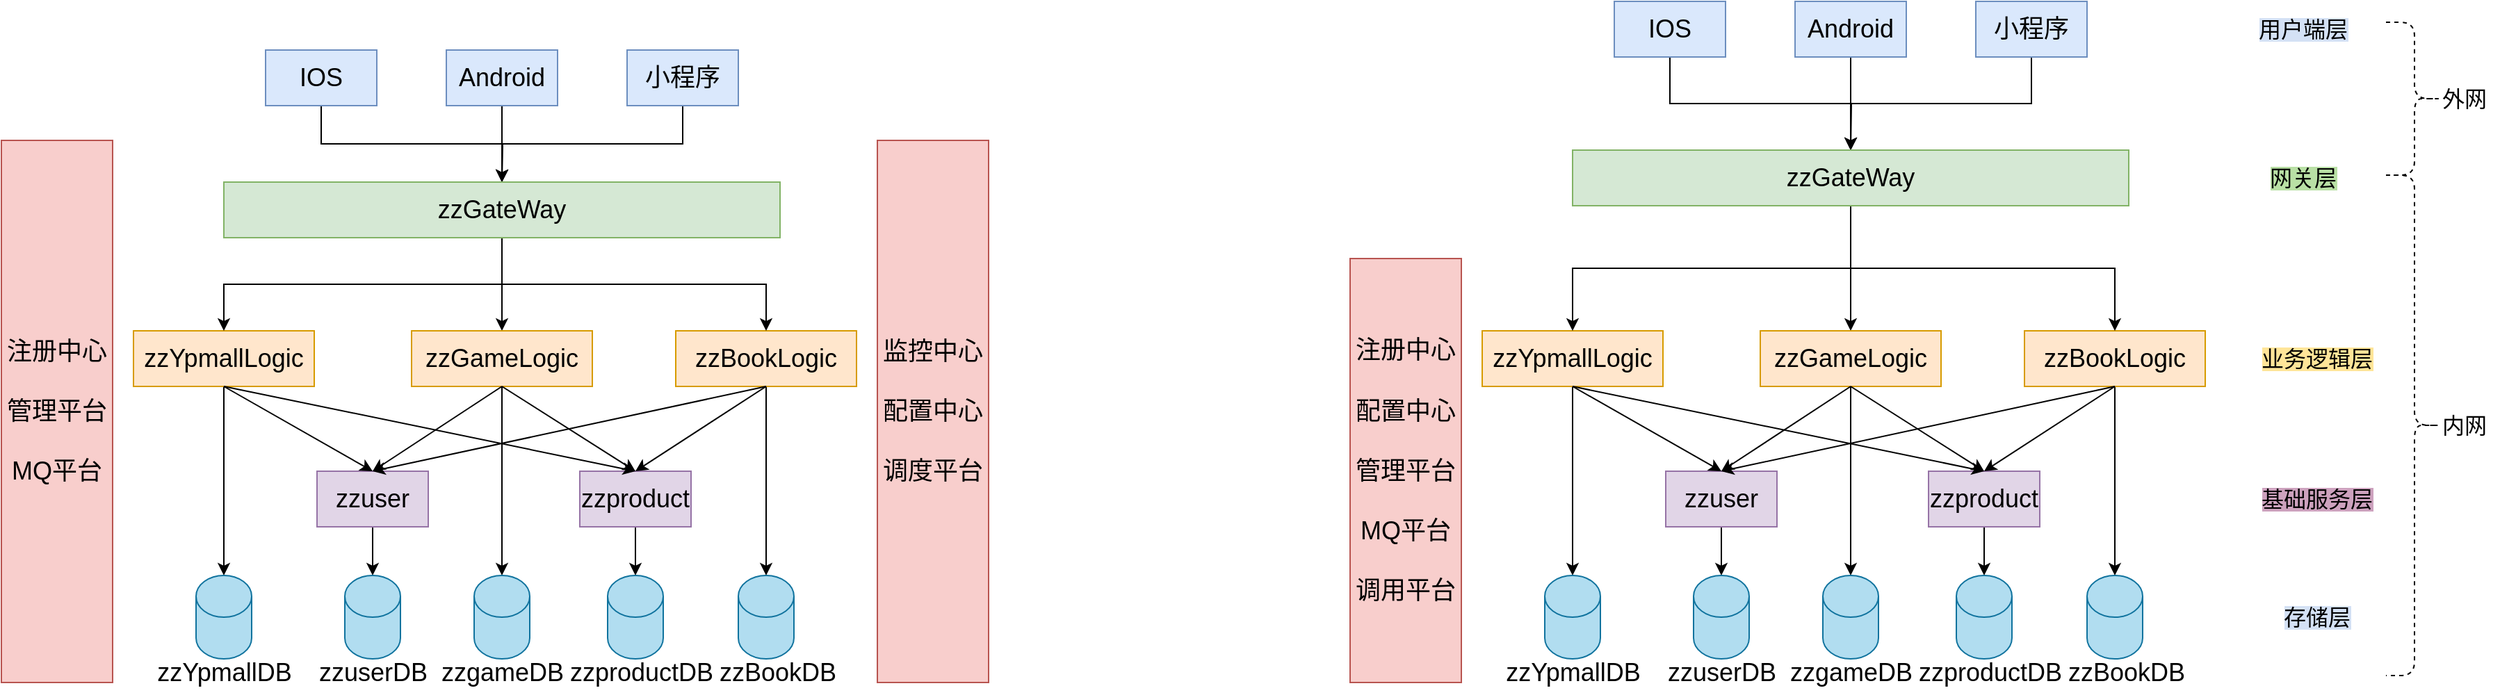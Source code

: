 <mxfile version="16.4.5" type="github">
  <diagram id="UJfnqa16FPFxeTNqQk0E" name="Page-1">
    <mxGraphModel dx="1070" dy="712" grid="1" gridSize="10" guides="1" tooltips="1" connect="1" arrows="1" fold="1" page="1" pageScale="1" pageWidth="827" pageHeight="1169" math="0" shadow="0">
      <root>
        <mxCell id="0" />
        <mxCell id="1" parent="0" />
        <mxCell id="Q5UJTFhfFlcfxcYRVWW--1" style="edgeStyle=orthogonalEdgeStyle;rounded=0;orthogonalLoop=1;jettySize=auto;html=1;exitX=0.5;exitY=1;exitDx=0;exitDy=0;entryX=0.5;entryY=0;entryDx=0;entryDy=0;" edge="1" parent="1" source="Q5UJTFhfFlcfxcYRVWW--2" target="Q5UJTFhfFlcfxcYRVWW--32">
          <mxGeometry relative="1" as="geometry" />
        </mxCell>
        <mxCell id="Q5UJTFhfFlcfxcYRVWW--2" value="&lt;font style=&quot;font-size: 18px&quot;&gt;IOS&lt;/font&gt;" style="rounded=0;whiteSpace=wrap;html=1;fillColor=#dae8fc;strokeColor=#6c8ebf;" vertex="1" parent="1">
          <mxGeometry x="230" y="90" width="80" height="40" as="geometry" />
        </mxCell>
        <mxCell id="Q5UJTFhfFlcfxcYRVWW--3" style="edgeStyle=orthogonalEdgeStyle;rounded=0;orthogonalLoop=1;jettySize=auto;html=1;exitX=0.5;exitY=1;exitDx=0;exitDy=0;entryX=0.5;entryY=0;entryDx=0;entryDy=0;" edge="1" parent="1" source="Q5UJTFhfFlcfxcYRVWW--4" target="Q5UJTFhfFlcfxcYRVWW--32">
          <mxGeometry relative="1" as="geometry" />
        </mxCell>
        <mxCell id="Q5UJTFhfFlcfxcYRVWW--4" value="&lt;font style=&quot;font-size: 18px&quot;&gt;Android&lt;/font&gt;" style="rounded=0;whiteSpace=wrap;html=1;fillColor=#dae8fc;strokeColor=#6c8ebf;" vertex="1" parent="1">
          <mxGeometry x="360" y="90" width="80" height="40" as="geometry" />
        </mxCell>
        <mxCell id="Q5UJTFhfFlcfxcYRVWW--5" style="edgeStyle=orthogonalEdgeStyle;rounded=0;orthogonalLoop=1;jettySize=auto;html=1;exitX=0.5;exitY=1;exitDx=0;exitDy=0;" edge="1" parent="1" source="Q5UJTFhfFlcfxcYRVWW--6">
          <mxGeometry relative="1" as="geometry">
            <mxPoint x="400" y="185" as="targetPoint" />
          </mxGeometry>
        </mxCell>
        <mxCell id="Q5UJTFhfFlcfxcYRVWW--6" value="&lt;span style=&quot;font-size: 18px&quot;&gt;小程序&lt;/span&gt;" style="rounded=0;whiteSpace=wrap;html=1;fillColor=#dae8fc;strokeColor=#6c8ebf;" vertex="1" parent="1">
          <mxGeometry x="490" y="90" width="80" height="40" as="geometry" />
        </mxCell>
        <mxCell id="Q5UJTFhfFlcfxcYRVWW--7" style="edgeStyle=orthogonalEdgeStyle;rounded=0;orthogonalLoop=1;jettySize=auto;html=1;exitX=0.5;exitY=1;exitDx=0;exitDy=0;entryX=0.5;entryY=0;entryDx=0;entryDy=0;entryPerimeter=0;fontSize=18;" edge="1" parent="1" source="Q5UJTFhfFlcfxcYRVWW--8" target="Q5UJTFhfFlcfxcYRVWW--15">
          <mxGeometry relative="1" as="geometry" />
        </mxCell>
        <mxCell id="Q5UJTFhfFlcfxcYRVWW--8" value="&lt;font style=&quot;font-size: 18px&quot;&gt;zzYpmallLogic&lt;/font&gt;" style="rounded=0;whiteSpace=wrap;html=1;fillColor=#ffe6cc;strokeColor=#d79b00;" vertex="1" parent="1">
          <mxGeometry x="135" y="292" width="130" height="40" as="geometry" />
        </mxCell>
        <mxCell id="Q5UJTFhfFlcfxcYRVWW--9" style="edgeStyle=orthogonalEdgeStyle;rounded=0;orthogonalLoop=1;jettySize=auto;html=1;exitX=0.5;exitY=1;exitDx=0;exitDy=0;entryX=0.5;entryY=0;entryDx=0;entryDy=0;entryPerimeter=0;fontSize=18;" edge="1" parent="1" source="Q5UJTFhfFlcfxcYRVWW--10" target="Q5UJTFhfFlcfxcYRVWW--21">
          <mxGeometry relative="1" as="geometry" />
        </mxCell>
        <mxCell id="Q5UJTFhfFlcfxcYRVWW--10" value="&lt;font style=&quot;font-size: 18px&quot;&gt;zzBookLogic&lt;/font&gt;" style="rounded=0;whiteSpace=wrap;html=1;fillColor=#ffe6cc;strokeColor=#d79b00;" vertex="1" parent="1">
          <mxGeometry x="525" y="292" width="130" height="40" as="geometry" />
        </mxCell>
        <mxCell id="Q5UJTFhfFlcfxcYRVWW--11" style="edgeStyle=orthogonalEdgeStyle;rounded=0;orthogonalLoop=1;jettySize=auto;html=1;exitX=0.5;exitY=1;exitDx=0;exitDy=0;entryX=0.5;entryY=0;entryDx=0;entryDy=0;entryPerimeter=0;fontSize=18;" edge="1" parent="1" source="Q5UJTFhfFlcfxcYRVWW--12" target="Q5UJTFhfFlcfxcYRVWW--17">
          <mxGeometry relative="1" as="geometry" />
        </mxCell>
        <mxCell id="Q5UJTFhfFlcfxcYRVWW--12" value="&lt;font style=&quot;font-size: 18px&quot;&gt;zzuser&lt;/font&gt;" style="rounded=0;whiteSpace=wrap;html=1;fillColor=#e1d5e7;strokeColor=#9673a6;" vertex="1" parent="1">
          <mxGeometry x="267" y="393" width="80" height="40" as="geometry" />
        </mxCell>
        <mxCell id="Q5UJTFhfFlcfxcYRVWW--13" style="edgeStyle=orthogonalEdgeStyle;rounded=0;orthogonalLoop=1;jettySize=auto;html=1;exitX=0.5;exitY=1;exitDx=0;exitDy=0;entryX=0.5;entryY=0;entryDx=0;entryDy=0;entryPerimeter=0;fontSize=18;" edge="1" parent="1" source="Q5UJTFhfFlcfxcYRVWW--14" target="Q5UJTFhfFlcfxcYRVWW--19">
          <mxGeometry relative="1" as="geometry" />
        </mxCell>
        <mxCell id="Q5UJTFhfFlcfxcYRVWW--14" value="&lt;font style=&quot;font-size: 18px&quot;&gt;zzproduct&lt;/font&gt;" style="rounded=0;whiteSpace=wrap;html=1;fillColor=#e1d5e7;strokeColor=#9673a6;" vertex="1" parent="1">
          <mxGeometry x="456" y="393" width="80" height="40" as="geometry" />
        </mxCell>
        <mxCell id="Q5UJTFhfFlcfxcYRVWW--15" value="" style="shape=cylinder3;whiteSpace=wrap;html=1;boundedLbl=1;backgroundOutline=1;size=15;fontSize=18;fillColor=#b1ddf0;strokeColor=#10739e;" vertex="1" parent="1">
          <mxGeometry x="180" y="468" width="40" height="60" as="geometry" />
        </mxCell>
        <mxCell id="Q5UJTFhfFlcfxcYRVWW--16" value="zzYpmallDB" style="text;html=1;align=center;verticalAlign=middle;resizable=0;points=[];autosize=1;strokeColor=none;fillColor=none;fontSize=18;" vertex="1" parent="1">
          <mxGeometry x="145" y="523" width="110" height="30" as="geometry" />
        </mxCell>
        <mxCell id="Q5UJTFhfFlcfxcYRVWW--17" value="" style="shape=cylinder3;whiteSpace=wrap;html=1;boundedLbl=1;backgroundOutline=1;size=15;fontSize=18;fillColor=#b1ddf0;strokeColor=#10739e;" vertex="1" parent="1">
          <mxGeometry x="287" y="468" width="40" height="60" as="geometry" />
        </mxCell>
        <mxCell id="Q5UJTFhfFlcfxcYRVWW--18" value="zzuserDB" style="text;html=1;align=center;verticalAlign=middle;resizable=0;points=[];autosize=1;strokeColor=none;fillColor=none;fontSize=18;" vertex="1" parent="1">
          <mxGeometry x="262" y="523" width="90" height="30" as="geometry" />
        </mxCell>
        <mxCell id="Q5UJTFhfFlcfxcYRVWW--19" value="" style="shape=cylinder3;whiteSpace=wrap;html=1;boundedLbl=1;backgroundOutline=1;size=15;fontSize=18;fillColor=#b1ddf0;strokeColor=#10739e;" vertex="1" parent="1">
          <mxGeometry x="476" y="468" width="40" height="60" as="geometry" />
        </mxCell>
        <mxCell id="Q5UJTFhfFlcfxcYRVWW--20" value="zzproductDB" style="text;html=1;align=center;verticalAlign=middle;resizable=0;points=[];autosize=1;strokeColor=none;fillColor=none;fontSize=18;" vertex="1" parent="1">
          <mxGeometry x="440" y="523" width="120" height="30" as="geometry" />
        </mxCell>
        <mxCell id="Q5UJTFhfFlcfxcYRVWW--21" value="" style="shape=cylinder3;whiteSpace=wrap;html=1;boundedLbl=1;backgroundOutline=1;size=15;fontSize=18;fillColor=#b1ddf0;strokeColor=#10739e;" vertex="1" parent="1">
          <mxGeometry x="570" y="468" width="40" height="60" as="geometry" />
        </mxCell>
        <mxCell id="Q5UJTFhfFlcfxcYRVWW--22" value="zzBookDB" style="text;html=1;align=center;verticalAlign=middle;resizable=0;points=[];autosize=1;strokeColor=none;fillColor=none;fontSize=18;" vertex="1" parent="1">
          <mxGeometry x="548" y="523" width="100" height="30" as="geometry" />
        </mxCell>
        <mxCell id="Q5UJTFhfFlcfxcYRVWW--23" value="&lt;span style=&quot;font-size: 18px&quot;&gt;注册中心&lt;br&gt;&lt;br&gt;管理平台&lt;br&gt;&lt;br&gt;MQ平台&lt;br&gt;&lt;/span&gt;" style="rounded=0;whiteSpace=wrap;html=1;fillColor=#f8cecc;strokeColor=#b85450;" vertex="1" parent="1">
          <mxGeometry x="40" y="155" width="80" height="390" as="geometry" />
        </mxCell>
        <mxCell id="Q5UJTFhfFlcfxcYRVWW--24" value="&lt;span style=&quot;font-size: 18px&quot;&gt;监控中心&lt;br&gt;&lt;br&gt;配置中心&lt;br&gt;&lt;br&gt;调度平台&lt;br&gt;&lt;/span&gt;" style="rounded=0;whiteSpace=wrap;html=1;fillColor=#f8cecc;strokeColor=#b85450;" vertex="1" parent="1">
          <mxGeometry x="670" y="155" width="80" height="390" as="geometry" />
        </mxCell>
        <mxCell id="Q5UJTFhfFlcfxcYRVWW--25" value="" style="endArrow=classic;html=1;rounded=0;fontSize=18;exitX=0.5;exitY=1;exitDx=0;exitDy=0;entryX=0.5;entryY=0;entryDx=0;entryDy=0;" edge="1" parent="1" source="Q5UJTFhfFlcfxcYRVWW--8" target="Q5UJTFhfFlcfxcYRVWW--12">
          <mxGeometry width="50" height="50" relative="1" as="geometry">
            <mxPoint x="260" y="655" as="sourcePoint" />
            <mxPoint x="310" y="605" as="targetPoint" />
          </mxGeometry>
        </mxCell>
        <mxCell id="Q5UJTFhfFlcfxcYRVWW--26" value="" style="endArrow=classic;html=1;rounded=0;fontSize=18;exitX=0.5;exitY=1;exitDx=0;exitDy=0;entryX=0.5;entryY=0;entryDx=0;entryDy=0;" edge="1" parent="1" source="Q5UJTFhfFlcfxcYRVWW--8" target="Q5UJTFhfFlcfxcYRVWW--14">
          <mxGeometry width="50" height="50" relative="1" as="geometry">
            <mxPoint x="210" y="342" as="sourcePoint" />
            <mxPoint x="330" y="403" as="targetPoint" />
          </mxGeometry>
        </mxCell>
        <mxCell id="Q5UJTFhfFlcfxcYRVWW--27" value="" style="endArrow=classic;html=1;rounded=0;fontSize=18;exitX=0.5;exitY=1;exitDx=0;exitDy=0;entryX=0.5;entryY=0;entryDx=0;entryDy=0;" edge="1" parent="1" source="Q5UJTFhfFlcfxcYRVWW--10" target="Q5UJTFhfFlcfxcYRVWW--14">
          <mxGeometry width="50" height="50" relative="1" as="geometry">
            <mxPoint x="210" y="342" as="sourcePoint" />
            <mxPoint x="480" y="403" as="targetPoint" />
          </mxGeometry>
        </mxCell>
        <mxCell id="Q5UJTFhfFlcfxcYRVWW--28" value="" style="endArrow=classic;html=1;rounded=0;fontSize=18;exitX=0.5;exitY=1;exitDx=0;exitDy=0;entryX=0.5;entryY=0;entryDx=0;entryDy=0;" edge="1" parent="1" source="Q5UJTFhfFlcfxcYRVWW--10" target="Q5UJTFhfFlcfxcYRVWW--12">
          <mxGeometry width="50" height="50" relative="1" as="geometry">
            <mxPoint x="610" y="375" as="sourcePoint" />
            <mxPoint x="350" y="312" as="targetPoint" />
          </mxGeometry>
        </mxCell>
        <mxCell id="Q5UJTFhfFlcfxcYRVWW--29" style="edgeStyle=orthogonalEdgeStyle;rounded=0;orthogonalLoop=1;jettySize=auto;html=1;exitX=0.5;exitY=1;exitDx=0;exitDy=0;fontSize=18;" edge="1" parent="1" source="Q5UJTFhfFlcfxcYRVWW--32" target="Q5UJTFhfFlcfxcYRVWW--34">
          <mxGeometry relative="1" as="geometry" />
        </mxCell>
        <mxCell id="Q5UJTFhfFlcfxcYRVWW--30" style="edgeStyle=orthogonalEdgeStyle;rounded=0;orthogonalLoop=1;jettySize=auto;html=1;exitX=0.5;exitY=1;exitDx=0;exitDy=0;entryX=0.5;entryY=0;entryDx=0;entryDy=0;" edge="1" parent="1" source="Q5UJTFhfFlcfxcYRVWW--32" target="Q5UJTFhfFlcfxcYRVWW--8">
          <mxGeometry relative="1" as="geometry" />
        </mxCell>
        <mxCell id="Q5UJTFhfFlcfxcYRVWW--31" style="edgeStyle=orthogonalEdgeStyle;rounded=0;orthogonalLoop=1;jettySize=auto;html=1;exitX=0.5;exitY=1;exitDx=0;exitDy=0;entryX=0.5;entryY=0;entryDx=0;entryDy=0;" edge="1" parent="1" source="Q5UJTFhfFlcfxcYRVWW--32" target="Q5UJTFhfFlcfxcYRVWW--10">
          <mxGeometry relative="1" as="geometry" />
        </mxCell>
        <mxCell id="Q5UJTFhfFlcfxcYRVWW--32" value="&lt;font style=&quot;font-size: 18px&quot;&gt;zzGateWay&lt;/font&gt;" style="rounded=0;whiteSpace=wrap;html=1;fillColor=#d5e8d4;strokeColor=#82b366;" vertex="1" parent="1">
          <mxGeometry x="200" y="185" width="400" height="40" as="geometry" />
        </mxCell>
        <mxCell id="Q5UJTFhfFlcfxcYRVWW--33" style="edgeStyle=orthogonalEdgeStyle;rounded=0;orthogonalLoop=1;jettySize=auto;html=1;exitX=0.5;exitY=1;exitDx=0;exitDy=0;entryX=0.5;entryY=0;entryDx=0;entryDy=0;entryPerimeter=0;" edge="1" parent="1" source="Q5UJTFhfFlcfxcYRVWW--34" target="Q5UJTFhfFlcfxcYRVWW--35">
          <mxGeometry relative="1" as="geometry" />
        </mxCell>
        <mxCell id="Q5UJTFhfFlcfxcYRVWW--34" value="&lt;font style=&quot;font-size: 18px&quot;&gt;zzGameLogic&lt;/font&gt;" style="rounded=0;whiteSpace=wrap;html=1;fillColor=#ffe6cc;strokeColor=#d79b00;" vertex="1" parent="1">
          <mxGeometry x="335" y="292" width="130" height="40" as="geometry" />
        </mxCell>
        <mxCell id="Q5UJTFhfFlcfxcYRVWW--35" value="" style="shape=cylinder3;whiteSpace=wrap;html=1;boundedLbl=1;backgroundOutline=1;size=15;fontSize=18;fillColor=#b1ddf0;strokeColor=#10739e;" vertex="1" parent="1">
          <mxGeometry x="380" y="468" width="40" height="60" as="geometry" />
        </mxCell>
        <mxCell id="Q5UJTFhfFlcfxcYRVWW--36" value="zzgameDB" style="text;html=1;align=center;verticalAlign=middle;resizable=0;points=[];autosize=1;strokeColor=none;fillColor=none;fontSize=18;" vertex="1" parent="1">
          <mxGeometry x="350" y="523" width="100" height="30" as="geometry" />
        </mxCell>
        <mxCell id="Q5UJTFhfFlcfxcYRVWW--37" value="" style="endArrow=classic;html=1;rounded=0;fontSize=18;exitX=0.5;exitY=1;exitDx=0;exitDy=0;entryX=0.5;entryY=0;entryDx=0;entryDy=0;" edge="1" parent="1" source="Q5UJTFhfFlcfxcYRVWW--34" target="Q5UJTFhfFlcfxcYRVWW--14">
          <mxGeometry width="50" height="50" relative="1" as="geometry">
            <mxPoint x="210" y="342" as="sourcePoint" />
            <mxPoint x="503" y="403" as="targetPoint" />
          </mxGeometry>
        </mxCell>
        <mxCell id="Q5UJTFhfFlcfxcYRVWW--38" value="" style="endArrow=classic;html=1;rounded=0;fontSize=18;exitX=0.5;exitY=1;exitDx=0;exitDy=0;entryX=0.5;entryY=0;entryDx=0;entryDy=0;" edge="1" parent="1" source="Q5UJTFhfFlcfxcYRVWW--34" target="Q5UJTFhfFlcfxcYRVWW--12">
          <mxGeometry width="50" height="50" relative="1" as="geometry">
            <mxPoint x="600" y="342" as="sourcePoint" />
            <mxPoint x="317" y="403" as="targetPoint" />
          </mxGeometry>
        </mxCell>
        <mxCell id="Q5UJTFhfFlcfxcYRVWW--39" style="edgeStyle=orthogonalEdgeStyle;rounded=0;orthogonalLoop=1;jettySize=auto;html=1;exitX=0.5;exitY=1;exitDx=0;exitDy=0;entryX=0.5;entryY=0;entryDx=0;entryDy=0;" edge="1" parent="1" source="Q5UJTFhfFlcfxcYRVWW--40" target="Q5UJTFhfFlcfxcYRVWW--70">
          <mxGeometry relative="1" as="geometry" />
        </mxCell>
        <mxCell id="Q5UJTFhfFlcfxcYRVWW--40" value="&lt;font style=&quot;font-size: 18px&quot;&gt;IOS&lt;/font&gt;" style="rounded=0;whiteSpace=wrap;html=1;fillColor=#dae8fc;strokeColor=#6c8ebf;" vertex="1" parent="1">
          <mxGeometry x="1200" y="55" width="80" height="40" as="geometry" />
        </mxCell>
        <mxCell id="Q5UJTFhfFlcfxcYRVWW--41" style="edgeStyle=orthogonalEdgeStyle;rounded=0;orthogonalLoop=1;jettySize=auto;html=1;exitX=0.5;exitY=1;exitDx=0;exitDy=0;entryX=0.5;entryY=0;entryDx=0;entryDy=0;" edge="1" parent="1" source="Q5UJTFhfFlcfxcYRVWW--42" target="Q5UJTFhfFlcfxcYRVWW--70">
          <mxGeometry relative="1" as="geometry" />
        </mxCell>
        <mxCell id="Q5UJTFhfFlcfxcYRVWW--42" value="&lt;font style=&quot;font-size: 18px&quot;&gt;Android&lt;/font&gt;" style="rounded=0;whiteSpace=wrap;html=1;fillColor=#dae8fc;strokeColor=#6c8ebf;" vertex="1" parent="1">
          <mxGeometry x="1330" y="55" width="80" height="40" as="geometry" />
        </mxCell>
        <mxCell id="Q5UJTFhfFlcfxcYRVWW--43" style="edgeStyle=orthogonalEdgeStyle;rounded=0;orthogonalLoop=1;jettySize=auto;html=1;exitX=0.5;exitY=1;exitDx=0;exitDy=0;" edge="1" parent="1" source="Q5UJTFhfFlcfxcYRVWW--44">
          <mxGeometry relative="1" as="geometry">
            <mxPoint x="1370" y="162" as="targetPoint" />
          </mxGeometry>
        </mxCell>
        <mxCell id="Q5UJTFhfFlcfxcYRVWW--44" value="&lt;span style=&quot;font-size: 18px&quot;&gt;小程序&lt;/span&gt;" style="rounded=0;whiteSpace=wrap;html=1;fillColor=#dae8fc;strokeColor=#6c8ebf;" vertex="1" parent="1">
          <mxGeometry x="1460" y="55" width="80" height="40" as="geometry" />
        </mxCell>
        <mxCell id="Q5UJTFhfFlcfxcYRVWW--45" style="edgeStyle=orthogonalEdgeStyle;rounded=0;orthogonalLoop=1;jettySize=auto;html=1;exitX=0.5;exitY=1;exitDx=0;exitDy=0;entryX=0.5;entryY=0;entryDx=0;entryDy=0;entryPerimeter=0;fontSize=18;" edge="1" parent="1" source="Q5UJTFhfFlcfxcYRVWW--46" target="Q5UJTFhfFlcfxcYRVWW--53">
          <mxGeometry relative="1" as="geometry" />
        </mxCell>
        <mxCell id="Q5UJTFhfFlcfxcYRVWW--46" value="&lt;font style=&quot;font-size: 18px&quot;&gt;zzYpmallLogic&lt;/font&gt;" style="rounded=0;whiteSpace=wrap;html=1;fillColor=#ffe6cc;strokeColor=#d79b00;" vertex="1" parent="1">
          <mxGeometry x="1105" y="292" width="130" height="40" as="geometry" />
        </mxCell>
        <mxCell id="Q5UJTFhfFlcfxcYRVWW--47" style="edgeStyle=orthogonalEdgeStyle;rounded=0;orthogonalLoop=1;jettySize=auto;html=1;exitX=0.5;exitY=1;exitDx=0;exitDy=0;entryX=0.5;entryY=0;entryDx=0;entryDy=0;entryPerimeter=0;fontSize=18;" edge="1" parent="1" source="Q5UJTFhfFlcfxcYRVWW--48" target="Q5UJTFhfFlcfxcYRVWW--59">
          <mxGeometry relative="1" as="geometry" />
        </mxCell>
        <mxCell id="Q5UJTFhfFlcfxcYRVWW--48" value="&lt;font style=&quot;font-size: 18px&quot;&gt;zzBookLogic&lt;/font&gt;" style="rounded=0;whiteSpace=wrap;html=1;fillColor=#ffe6cc;strokeColor=#d79b00;" vertex="1" parent="1">
          <mxGeometry x="1495" y="292" width="130" height="40" as="geometry" />
        </mxCell>
        <mxCell id="Q5UJTFhfFlcfxcYRVWW--49" style="edgeStyle=orthogonalEdgeStyle;rounded=0;orthogonalLoop=1;jettySize=auto;html=1;exitX=0.5;exitY=1;exitDx=0;exitDy=0;entryX=0.5;entryY=0;entryDx=0;entryDy=0;entryPerimeter=0;fontSize=18;" edge="1" parent="1" source="Q5UJTFhfFlcfxcYRVWW--50" target="Q5UJTFhfFlcfxcYRVWW--55">
          <mxGeometry relative="1" as="geometry" />
        </mxCell>
        <mxCell id="Q5UJTFhfFlcfxcYRVWW--50" value="&lt;font style=&quot;font-size: 18px&quot;&gt;zzuser&lt;/font&gt;" style="rounded=0;whiteSpace=wrap;html=1;fillColor=#e1d5e7;strokeColor=#9673a6;" vertex="1" parent="1">
          <mxGeometry x="1237" y="393" width="80" height="40" as="geometry" />
        </mxCell>
        <mxCell id="Q5UJTFhfFlcfxcYRVWW--51" style="edgeStyle=orthogonalEdgeStyle;rounded=0;orthogonalLoop=1;jettySize=auto;html=1;exitX=0.5;exitY=1;exitDx=0;exitDy=0;entryX=0.5;entryY=0;entryDx=0;entryDy=0;entryPerimeter=0;fontSize=18;" edge="1" parent="1" source="Q5UJTFhfFlcfxcYRVWW--52" target="Q5UJTFhfFlcfxcYRVWW--57">
          <mxGeometry relative="1" as="geometry" />
        </mxCell>
        <mxCell id="Q5UJTFhfFlcfxcYRVWW--52" value="&lt;font style=&quot;font-size: 18px&quot;&gt;zzproduct&lt;/font&gt;" style="rounded=0;whiteSpace=wrap;html=1;fillColor=#e1d5e7;strokeColor=#9673a6;" vertex="1" parent="1">
          <mxGeometry x="1426" y="393" width="80" height="40" as="geometry" />
        </mxCell>
        <mxCell id="Q5UJTFhfFlcfxcYRVWW--53" value="" style="shape=cylinder3;whiteSpace=wrap;html=1;boundedLbl=1;backgroundOutline=1;size=15;fontSize=18;fillColor=#b1ddf0;strokeColor=#10739e;" vertex="1" parent="1">
          <mxGeometry x="1150" y="468" width="40" height="60" as="geometry" />
        </mxCell>
        <mxCell id="Q5UJTFhfFlcfxcYRVWW--54" value="zzYpmallDB" style="text;html=1;align=center;verticalAlign=middle;resizable=0;points=[];autosize=1;strokeColor=none;fillColor=none;fontSize=18;" vertex="1" parent="1">
          <mxGeometry x="1115" y="523" width="110" height="30" as="geometry" />
        </mxCell>
        <mxCell id="Q5UJTFhfFlcfxcYRVWW--55" value="" style="shape=cylinder3;whiteSpace=wrap;html=1;boundedLbl=1;backgroundOutline=1;size=15;fontSize=18;fillColor=#b1ddf0;strokeColor=#10739e;" vertex="1" parent="1">
          <mxGeometry x="1257" y="468" width="40" height="60" as="geometry" />
        </mxCell>
        <mxCell id="Q5UJTFhfFlcfxcYRVWW--56" value="zzuserDB" style="text;html=1;align=center;verticalAlign=middle;resizable=0;points=[];autosize=1;strokeColor=none;fillColor=none;fontSize=18;" vertex="1" parent="1">
          <mxGeometry x="1232" y="523" width="90" height="30" as="geometry" />
        </mxCell>
        <mxCell id="Q5UJTFhfFlcfxcYRVWW--57" value="" style="shape=cylinder3;whiteSpace=wrap;html=1;boundedLbl=1;backgroundOutline=1;size=15;fontSize=18;fillColor=#b1ddf0;strokeColor=#10739e;" vertex="1" parent="1">
          <mxGeometry x="1446" y="468" width="40" height="60" as="geometry" />
        </mxCell>
        <mxCell id="Q5UJTFhfFlcfxcYRVWW--58" value="zzproductDB" style="text;html=1;align=center;verticalAlign=middle;resizable=0;points=[];autosize=1;strokeColor=none;fillColor=none;fontSize=18;" vertex="1" parent="1">
          <mxGeometry x="1410" y="523" width="120" height="30" as="geometry" />
        </mxCell>
        <mxCell id="Q5UJTFhfFlcfxcYRVWW--59" value="" style="shape=cylinder3;whiteSpace=wrap;html=1;boundedLbl=1;backgroundOutline=1;size=15;fontSize=18;fillColor=#b1ddf0;strokeColor=#10739e;" vertex="1" parent="1">
          <mxGeometry x="1540" y="468" width="40" height="60" as="geometry" />
        </mxCell>
        <mxCell id="Q5UJTFhfFlcfxcYRVWW--60" value="zzBookDB" style="text;html=1;align=center;verticalAlign=middle;resizable=0;points=[];autosize=1;strokeColor=none;fillColor=none;fontSize=18;" vertex="1" parent="1">
          <mxGeometry x="1518" y="523" width="100" height="30" as="geometry" />
        </mxCell>
        <mxCell id="Q5UJTFhfFlcfxcYRVWW--61" value="&lt;span style=&quot;font-size: 18px&quot;&gt;注册中心&lt;br&gt;&lt;br&gt;配置中心&lt;br&gt;&lt;br&gt;管理平台&lt;br&gt;&lt;br&gt;MQ平台&lt;br&gt;&lt;br&gt;调用平台&lt;br&gt;&lt;/span&gt;" style="rounded=0;whiteSpace=wrap;html=1;fillColor=#f8cecc;strokeColor=#b85450;" vertex="1" parent="1">
          <mxGeometry x="1010" y="240" width="80" height="305" as="geometry" />
        </mxCell>
        <mxCell id="Q5UJTFhfFlcfxcYRVWW--63" value="" style="endArrow=classic;html=1;rounded=0;fontSize=18;exitX=0.5;exitY=1;exitDx=0;exitDy=0;entryX=0.5;entryY=0;entryDx=0;entryDy=0;" edge="1" parent="1" source="Q5UJTFhfFlcfxcYRVWW--46" target="Q5UJTFhfFlcfxcYRVWW--50">
          <mxGeometry width="50" height="50" relative="1" as="geometry">
            <mxPoint x="1230" y="655" as="sourcePoint" />
            <mxPoint x="1280" y="605" as="targetPoint" />
          </mxGeometry>
        </mxCell>
        <mxCell id="Q5UJTFhfFlcfxcYRVWW--64" value="" style="endArrow=classic;html=1;rounded=0;fontSize=18;exitX=0.5;exitY=1;exitDx=0;exitDy=0;entryX=0.5;entryY=0;entryDx=0;entryDy=0;" edge="1" parent="1" source="Q5UJTFhfFlcfxcYRVWW--46" target="Q5UJTFhfFlcfxcYRVWW--52">
          <mxGeometry width="50" height="50" relative="1" as="geometry">
            <mxPoint x="1180" y="342" as="sourcePoint" />
            <mxPoint x="1300" y="403" as="targetPoint" />
          </mxGeometry>
        </mxCell>
        <mxCell id="Q5UJTFhfFlcfxcYRVWW--65" value="" style="endArrow=classic;html=1;rounded=0;fontSize=18;exitX=0.5;exitY=1;exitDx=0;exitDy=0;entryX=0.5;entryY=0;entryDx=0;entryDy=0;" edge="1" parent="1" source="Q5UJTFhfFlcfxcYRVWW--48" target="Q5UJTFhfFlcfxcYRVWW--52">
          <mxGeometry width="50" height="50" relative="1" as="geometry">
            <mxPoint x="1180" y="342" as="sourcePoint" />
            <mxPoint x="1450" y="403" as="targetPoint" />
          </mxGeometry>
        </mxCell>
        <mxCell id="Q5UJTFhfFlcfxcYRVWW--66" value="" style="endArrow=classic;html=1;rounded=0;fontSize=18;exitX=0.5;exitY=1;exitDx=0;exitDy=0;entryX=0.5;entryY=0;entryDx=0;entryDy=0;" edge="1" parent="1" source="Q5UJTFhfFlcfxcYRVWW--48" target="Q5UJTFhfFlcfxcYRVWW--50">
          <mxGeometry width="50" height="50" relative="1" as="geometry">
            <mxPoint x="1580" y="375" as="sourcePoint" />
            <mxPoint x="1320" y="312" as="targetPoint" />
          </mxGeometry>
        </mxCell>
        <mxCell id="Q5UJTFhfFlcfxcYRVWW--67" style="edgeStyle=orthogonalEdgeStyle;rounded=0;orthogonalLoop=1;jettySize=auto;html=1;exitX=0.5;exitY=1;exitDx=0;exitDy=0;fontSize=18;" edge="1" parent="1" source="Q5UJTFhfFlcfxcYRVWW--70" target="Q5UJTFhfFlcfxcYRVWW--72">
          <mxGeometry relative="1" as="geometry" />
        </mxCell>
        <mxCell id="Q5UJTFhfFlcfxcYRVWW--68" style="edgeStyle=orthogonalEdgeStyle;rounded=0;orthogonalLoop=1;jettySize=auto;html=1;exitX=0.5;exitY=1;exitDx=0;exitDy=0;entryX=0.5;entryY=0;entryDx=0;entryDy=0;" edge="1" parent="1" source="Q5UJTFhfFlcfxcYRVWW--70" target="Q5UJTFhfFlcfxcYRVWW--46">
          <mxGeometry relative="1" as="geometry" />
        </mxCell>
        <mxCell id="Q5UJTFhfFlcfxcYRVWW--69" style="edgeStyle=orthogonalEdgeStyle;rounded=0;orthogonalLoop=1;jettySize=auto;html=1;exitX=0.5;exitY=1;exitDx=0;exitDy=0;entryX=0.5;entryY=0;entryDx=0;entryDy=0;" edge="1" parent="1" source="Q5UJTFhfFlcfxcYRVWW--70" target="Q5UJTFhfFlcfxcYRVWW--48">
          <mxGeometry relative="1" as="geometry" />
        </mxCell>
        <mxCell id="Q5UJTFhfFlcfxcYRVWW--70" value="&lt;font style=&quot;font-size: 18px&quot;&gt;zzGateWay&lt;/font&gt;" style="rounded=0;whiteSpace=wrap;html=1;fillColor=#d5e8d4;strokeColor=#82b366;" vertex="1" parent="1">
          <mxGeometry x="1170" y="162" width="400" height="40" as="geometry" />
        </mxCell>
        <mxCell id="Q5UJTFhfFlcfxcYRVWW--71" style="edgeStyle=orthogonalEdgeStyle;rounded=0;orthogonalLoop=1;jettySize=auto;html=1;exitX=0.5;exitY=1;exitDx=0;exitDy=0;entryX=0.5;entryY=0;entryDx=0;entryDy=0;entryPerimeter=0;" edge="1" parent="1" source="Q5UJTFhfFlcfxcYRVWW--72" target="Q5UJTFhfFlcfxcYRVWW--73">
          <mxGeometry relative="1" as="geometry" />
        </mxCell>
        <mxCell id="Q5UJTFhfFlcfxcYRVWW--72" value="&lt;font style=&quot;font-size: 18px&quot;&gt;zzGameLogic&lt;/font&gt;" style="rounded=0;whiteSpace=wrap;html=1;fillColor=#ffe6cc;strokeColor=#d79b00;" vertex="1" parent="1">
          <mxGeometry x="1305" y="292" width="130" height="40" as="geometry" />
        </mxCell>
        <mxCell id="Q5UJTFhfFlcfxcYRVWW--73" value="" style="shape=cylinder3;whiteSpace=wrap;html=1;boundedLbl=1;backgroundOutline=1;size=15;fontSize=18;fillColor=#b1ddf0;strokeColor=#10739e;" vertex="1" parent="1">
          <mxGeometry x="1350" y="468" width="40" height="60" as="geometry" />
        </mxCell>
        <mxCell id="Q5UJTFhfFlcfxcYRVWW--74" value="zzgameDB" style="text;html=1;align=center;verticalAlign=middle;resizable=0;points=[];autosize=1;strokeColor=none;fillColor=none;fontSize=18;" vertex="1" parent="1">
          <mxGeometry x="1320" y="523" width="100" height="30" as="geometry" />
        </mxCell>
        <mxCell id="Q5UJTFhfFlcfxcYRVWW--75" value="" style="endArrow=classic;html=1;rounded=0;fontSize=18;exitX=0.5;exitY=1;exitDx=0;exitDy=0;entryX=0.5;entryY=0;entryDx=0;entryDy=0;" edge="1" parent="1" source="Q5UJTFhfFlcfxcYRVWW--72" target="Q5UJTFhfFlcfxcYRVWW--52">
          <mxGeometry width="50" height="50" relative="1" as="geometry">
            <mxPoint x="1180" y="342" as="sourcePoint" />
            <mxPoint x="1473" y="403" as="targetPoint" />
          </mxGeometry>
        </mxCell>
        <mxCell id="Q5UJTFhfFlcfxcYRVWW--76" value="" style="endArrow=classic;html=1;rounded=0;fontSize=18;exitX=0.5;exitY=1;exitDx=0;exitDy=0;entryX=0.5;entryY=0;entryDx=0;entryDy=0;" edge="1" parent="1" source="Q5UJTFhfFlcfxcYRVWW--72" target="Q5UJTFhfFlcfxcYRVWW--50">
          <mxGeometry width="50" height="50" relative="1" as="geometry">
            <mxPoint x="1570" y="342" as="sourcePoint" />
            <mxPoint x="1287" y="403" as="targetPoint" />
          </mxGeometry>
        </mxCell>
        <mxCell id="Q5UJTFhfFlcfxcYRVWW--77" value="" style="shape=curlyBracket;whiteSpace=wrap;html=1;rounded=1;flipH=1;dashed=1;" vertex="1" parent="1">
          <mxGeometry x="1755" y="180" width="41" height="360" as="geometry" />
        </mxCell>
        <mxCell id="Q5UJTFhfFlcfxcYRVWW--78" value="&lt;font style=&quot;font-size: 16px&quot;&gt;内网&lt;/font&gt;" style="text;html=1;align=center;verticalAlign=middle;resizable=0;points=[];autosize=1;strokeColor=none;fillColor=none;" vertex="1" parent="1">
          <mxGeometry x="1786" y="350" width="50" height="20" as="geometry" />
        </mxCell>
        <mxCell id="Q5UJTFhfFlcfxcYRVWW--79" value="&lt;span style=&quot;background-color: rgb(212 , 225 , 245)&quot;&gt;用户端层&lt;/span&gt;" style="text;html=1;align=center;verticalAlign=middle;resizable=0;points=[];autosize=1;strokeColor=none;fillColor=none;fontSize=16;" vertex="1" parent="1">
          <mxGeometry x="1655" y="65" width="80" height="20" as="geometry" />
        </mxCell>
        <mxCell id="Q5UJTFhfFlcfxcYRVWW--80" value="&lt;span style=&quot;background-color: rgb(185 , 224 , 165)&quot;&gt;网关层&lt;/span&gt;" style="text;html=1;align=center;verticalAlign=middle;resizable=0;points=[];autosize=1;strokeColor=none;fillColor=none;fontSize=16;" vertex="1" parent="1">
          <mxGeometry x="1665" y="172" width="60" height="20" as="geometry" />
        </mxCell>
        <mxCell id="Q5UJTFhfFlcfxcYRVWW--81" value="&lt;span style=&quot;background-color: rgb(255 , 229 , 153)&quot;&gt;业务逻辑层&lt;/span&gt;" style="text;html=1;align=center;verticalAlign=middle;resizable=0;points=[];autosize=1;strokeColor=none;fillColor=none;fontSize=16;" vertex="1" parent="1">
          <mxGeometry x="1655" y="302" width="100" height="20" as="geometry" />
        </mxCell>
        <mxCell id="Q5UJTFhfFlcfxcYRVWW--82" value="&lt;span style=&quot;background-color: rgb(205 , 162 , 190)&quot;&gt;基础服务层&lt;/span&gt;" style="text;html=1;align=center;verticalAlign=middle;resizable=0;points=[];autosize=1;strokeColor=none;fillColor=none;fontSize=16;" vertex="1" parent="1">
          <mxGeometry x="1655" y="403" width="100" height="20" as="geometry" />
        </mxCell>
        <mxCell id="Q5UJTFhfFlcfxcYRVWW--83" value="&lt;span style=&quot;background-color: rgb(212 , 225 , 245)&quot;&gt;存储层&lt;/span&gt;" style="text;html=1;align=center;verticalAlign=middle;resizable=0;points=[];autosize=1;strokeColor=none;fillColor=none;fontSize=16;" vertex="1" parent="1">
          <mxGeometry x="1675" y="488" width="60" height="20" as="geometry" />
        </mxCell>
        <mxCell id="Q5UJTFhfFlcfxcYRVWW--84" value="" style="shape=curlyBracket;whiteSpace=wrap;html=1;rounded=1;flipH=1;dashed=1;" vertex="1" parent="1">
          <mxGeometry x="1755" y="70" width="41" height="110" as="geometry" />
        </mxCell>
        <mxCell id="Q5UJTFhfFlcfxcYRVWW--85" value="&lt;font style=&quot;font-size: 16px&quot;&gt;外网&lt;/font&gt;" style="text;html=1;align=center;verticalAlign=middle;resizable=0;points=[];autosize=1;strokeColor=none;fillColor=none;" vertex="1" parent="1">
          <mxGeometry x="1786" y="115" width="50" height="20" as="geometry" />
        </mxCell>
      </root>
    </mxGraphModel>
  </diagram>
</mxfile>
